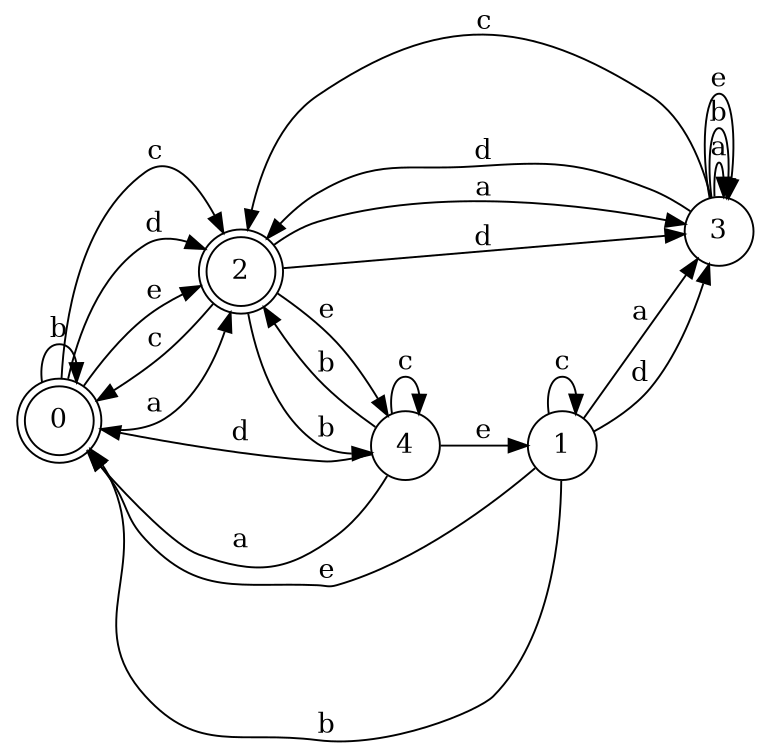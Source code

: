 digraph n4_6 {
__start0 [label="" shape="none"];

rankdir=LR;
size="8,5";

s0 [style="rounded,filled", color="black", fillcolor="white" shape="doublecircle", label="0"];
s1 [style="filled", color="black", fillcolor="white" shape="circle", label="1"];
s2 [style="rounded,filled", color="black", fillcolor="white" shape="doublecircle", label="2"];
s3 [style="filled", color="black", fillcolor="white" shape="circle", label="3"];
s4 [style="filled", color="black", fillcolor="white" shape="circle", label="4"];
s0 -> s2 [label="a"];
s0 -> s0 [label="b"];
s0 -> s2 [label="c"];
s0 -> s2 [label="d"];
s0 -> s2 [label="e"];
s1 -> s3 [label="a"];
s1 -> s0 [label="b"];
s1 -> s1 [label="c"];
s1 -> s3 [label="d"];
s1 -> s0 [label="e"];
s2 -> s3 [label="a"];
s2 -> s4 [label="b"];
s2 -> s0 [label="c"];
s2 -> s3 [label="d"];
s2 -> s4 [label="e"];
s3 -> s3 [label="a"];
s3 -> s3 [label="b"];
s3 -> s2 [label="c"];
s3 -> s2 [label="d"];
s3 -> s3 [label="e"];
s4 -> s0 [label="a"];
s4 -> s2 [label="b"];
s4 -> s4 [label="c"];
s4 -> s0 [label="d"];
s4 -> s1 [label="e"];

}